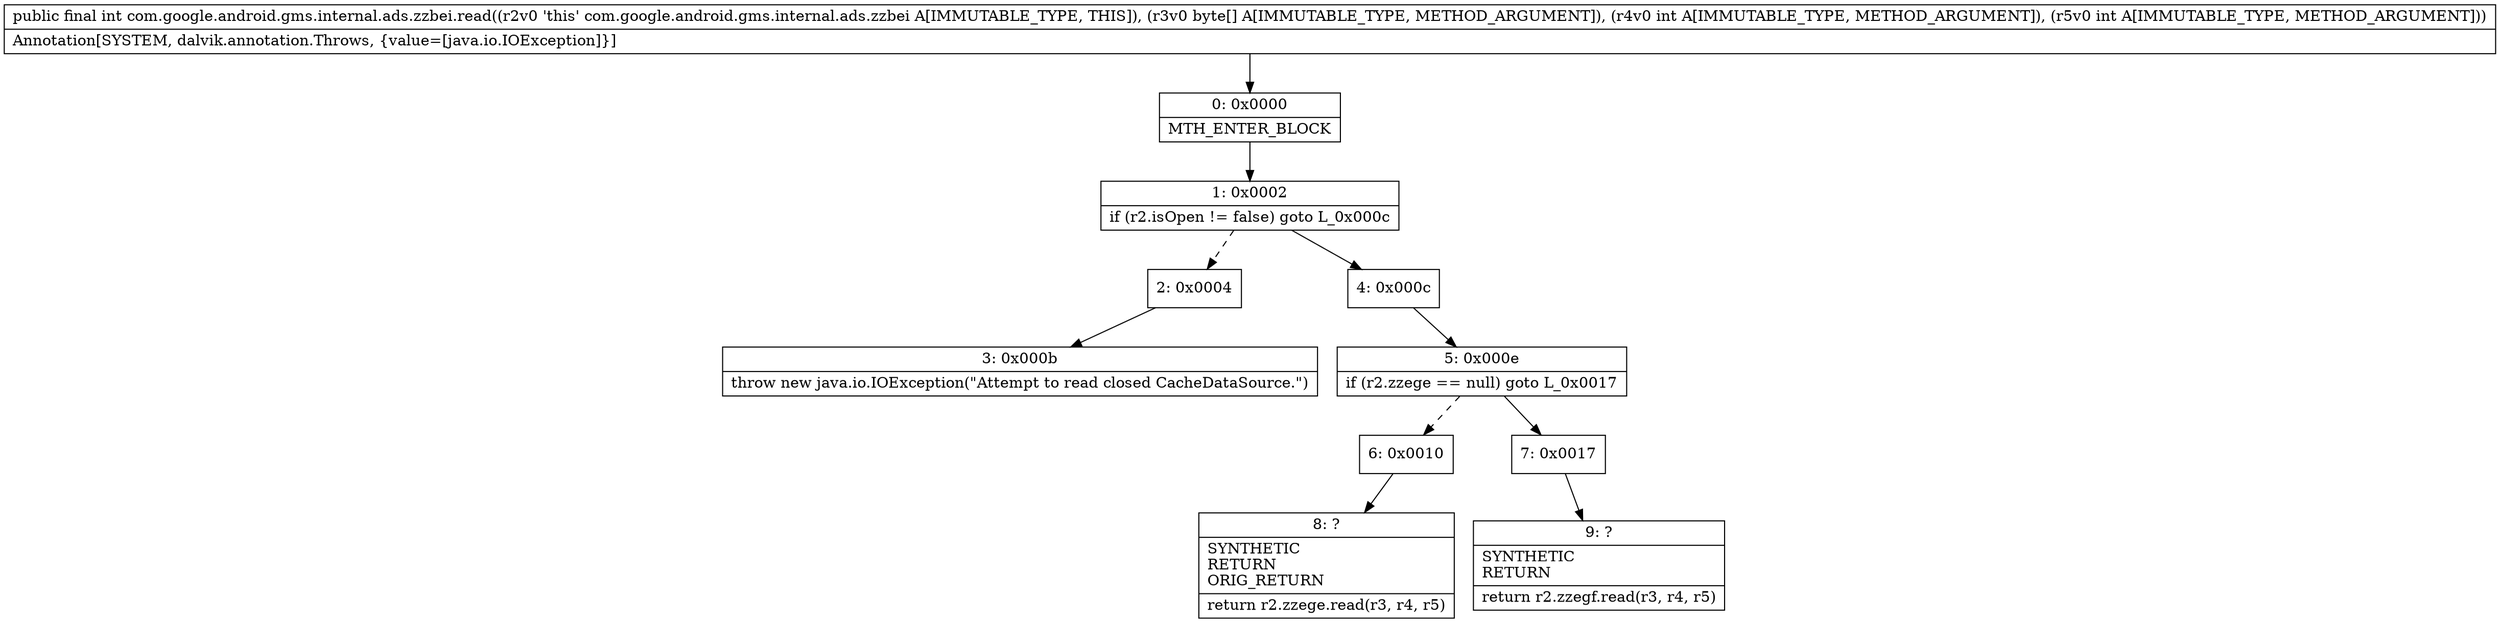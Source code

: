 digraph "CFG forcom.google.android.gms.internal.ads.zzbei.read([BII)I" {
Node_0 [shape=record,label="{0\:\ 0x0000|MTH_ENTER_BLOCK\l}"];
Node_1 [shape=record,label="{1\:\ 0x0002|if (r2.isOpen != false) goto L_0x000c\l}"];
Node_2 [shape=record,label="{2\:\ 0x0004}"];
Node_3 [shape=record,label="{3\:\ 0x000b|throw new java.io.IOException(\"Attempt to read closed CacheDataSource.\")\l}"];
Node_4 [shape=record,label="{4\:\ 0x000c}"];
Node_5 [shape=record,label="{5\:\ 0x000e|if (r2.zzege == null) goto L_0x0017\l}"];
Node_6 [shape=record,label="{6\:\ 0x0010}"];
Node_7 [shape=record,label="{7\:\ 0x0017}"];
Node_8 [shape=record,label="{8\:\ ?|SYNTHETIC\lRETURN\lORIG_RETURN\l|return r2.zzege.read(r3, r4, r5)\l}"];
Node_9 [shape=record,label="{9\:\ ?|SYNTHETIC\lRETURN\l|return r2.zzegf.read(r3, r4, r5)\l}"];
MethodNode[shape=record,label="{public final int com.google.android.gms.internal.ads.zzbei.read((r2v0 'this' com.google.android.gms.internal.ads.zzbei A[IMMUTABLE_TYPE, THIS]), (r3v0 byte[] A[IMMUTABLE_TYPE, METHOD_ARGUMENT]), (r4v0 int A[IMMUTABLE_TYPE, METHOD_ARGUMENT]), (r5v0 int A[IMMUTABLE_TYPE, METHOD_ARGUMENT]))  | Annotation[SYSTEM, dalvik.annotation.Throws, \{value=[java.io.IOException]\}]\l}"];
MethodNode -> Node_0;
Node_0 -> Node_1;
Node_1 -> Node_2[style=dashed];
Node_1 -> Node_4;
Node_2 -> Node_3;
Node_4 -> Node_5;
Node_5 -> Node_6[style=dashed];
Node_5 -> Node_7;
Node_6 -> Node_8;
Node_7 -> Node_9;
}

